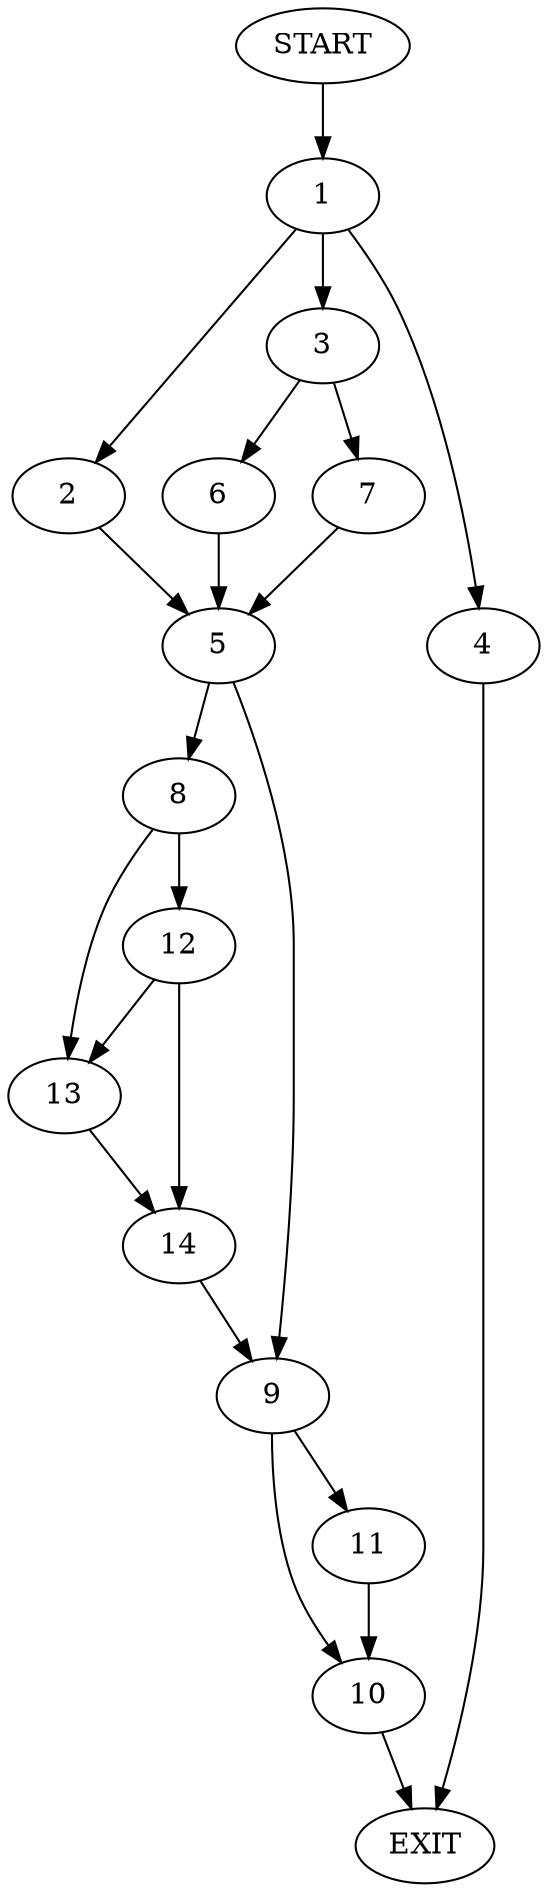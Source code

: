 digraph {
0 [label="START"]
15 [label="EXIT"]
0 -> 1
1 -> 2
1 -> 3
1 -> 4
2 -> 5
3 -> 6
3 -> 7
4 -> 15
7 -> 5
6 -> 5
5 -> 8
5 -> 9
9 -> 10
9 -> 11
8 -> 12
8 -> 13
13 -> 14
12 -> 14
12 -> 13
14 -> 9
10 -> 15
11 -> 10
}
